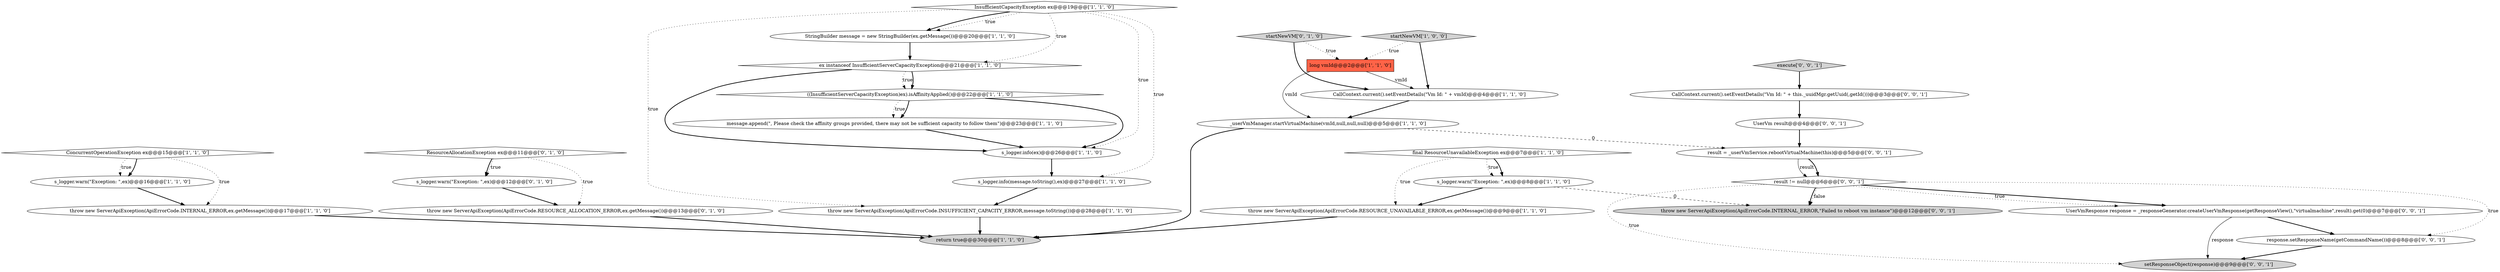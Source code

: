 digraph {
29 [style = filled, label = "UserVmResponse response = _responseGenerator.createUserVmResponse(getResponseView(),\"virtualmachine\",result).get(0)@@@7@@@['0', '0', '1']", fillcolor = white, shape = ellipse image = "AAA0AAABBB3BBB"];
31 [style = filled, label = "throw new ServerApiException(ApiErrorCode.INTERNAL_ERROR,\"Failed to reboot vm instance\")@@@12@@@['0', '0', '1']", fillcolor = lightgray, shape = ellipse image = "AAA0AAABBB3BBB"];
0 [style = filled, label = "throw new ServerApiException(ApiErrorCode.RESOURCE_UNAVAILABLE_ERROR,ex.getMessage())@@@9@@@['1', '1', '0']", fillcolor = white, shape = ellipse image = "AAA0AAABBB1BBB"];
22 [style = filled, label = "ResourceAllocationException ex@@@11@@@['0', '1', '0']", fillcolor = white, shape = diamond image = "AAA1AAABBB2BBB"];
1 [style = filled, label = "((InsufficientServerCapacityException)ex).isAffinityApplied()@@@22@@@['1', '1', '0']", fillcolor = white, shape = diamond image = "AAA0AAABBB1BBB"];
19 [style = filled, label = "startNewVM['0', '1', '0']", fillcolor = lightgray, shape = diamond image = "AAA0AAABBB2BBB"];
23 [style = filled, label = "setResponseObject(response)@@@9@@@['0', '0', '1']", fillcolor = lightgray, shape = ellipse image = "AAA0AAABBB3BBB"];
30 [style = filled, label = "response.setResponseName(getCommandName())@@@8@@@['0', '0', '1']", fillcolor = white, shape = ellipse image = "AAA0AAABBB3BBB"];
17 [style = filled, label = "startNewVM['1', '0', '0']", fillcolor = lightgray, shape = diamond image = "AAA0AAABBB1BBB"];
7 [style = filled, label = "throw new ServerApiException(ApiErrorCode.INSUFFICIENT_CAPACITY_ERROR,message.toString())@@@28@@@['1', '1', '0']", fillcolor = white, shape = ellipse image = "AAA0AAABBB1BBB"];
16 [style = filled, label = "ConcurrentOperationException ex@@@15@@@['1', '1', '0']", fillcolor = white, shape = diamond image = "AAA0AAABBB1BBB"];
9 [style = filled, label = "final ResourceUnavailableException ex@@@7@@@['1', '1', '0']", fillcolor = white, shape = diamond image = "AAA0AAABBB1BBB"];
4 [style = filled, label = "long vmId@@@2@@@['1', '1', '0']", fillcolor = tomato, shape = box image = "AAA0AAABBB1BBB"];
15 [style = filled, label = "s_logger.info(message.toString(),ex)@@@27@@@['1', '1', '0']", fillcolor = white, shape = ellipse image = "AAA0AAABBB1BBB"];
21 [style = filled, label = "s_logger.warn(\"Exception: \",ex)@@@12@@@['0', '1', '0']", fillcolor = white, shape = ellipse image = "AAA1AAABBB2BBB"];
28 [style = filled, label = "UserVm result@@@4@@@['0', '0', '1']", fillcolor = white, shape = ellipse image = "AAA0AAABBB3BBB"];
6 [style = filled, label = "ex instanceof InsufficientServerCapacityException@@@21@@@['1', '1', '0']", fillcolor = white, shape = diamond image = "AAA0AAABBB1BBB"];
10 [style = filled, label = "_userVmManager.startVirtualMachine(vmId,null,null,null)@@@5@@@['1', '1', '0']", fillcolor = white, shape = ellipse image = "AAA0AAABBB1BBB"];
18 [style = filled, label = "message.append(\", Please check the affinity groups provided, there may not be sufficient capacity to follow them\")@@@23@@@['1', '1', '0']", fillcolor = white, shape = ellipse image = "AAA0AAABBB1BBB"];
13 [style = filled, label = "throw new ServerApiException(ApiErrorCode.INTERNAL_ERROR,ex.getMessage())@@@17@@@['1', '1', '0']", fillcolor = white, shape = ellipse image = "AAA0AAABBB1BBB"];
20 [style = filled, label = "throw new ServerApiException(ApiErrorCode.RESOURCE_ALLOCATION_ERROR,ex.getMessage())@@@13@@@['0', '1', '0']", fillcolor = white, shape = ellipse image = "AAA1AAABBB2BBB"];
27 [style = filled, label = "CallContext.current().setEventDetails(\"Vm Id: \" + this._uuidMgr.getUuid(,getId()))@@@3@@@['0', '0', '1']", fillcolor = white, shape = ellipse image = "AAA0AAABBB3BBB"];
11 [style = filled, label = "return true@@@30@@@['1', '1', '0']", fillcolor = lightgray, shape = ellipse image = "AAA0AAABBB1BBB"];
3 [style = filled, label = "CallContext.current().setEventDetails(\"Vm Id: \" + vmId)@@@4@@@['1', '1', '0']", fillcolor = white, shape = ellipse image = "AAA0AAABBB1BBB"];
2 [style = filled, label = "InsufficientCapacityException ex@@@19@@@['1', '1', '0']", fillcolor = white, shape = diamond image = "AAA0AAABBB1BBB"];
26 [style = filled, label = "result = _userVmService.rebootVirtualMachine(this)@@@5@@@['0', '0', '1']", fillcolor = white, shape = ellipse image = "AAA0AAABBB3BBB"];
5 [style = filled, label = "StringBuilder message = new StringBuilder(ex.getMessage())@@@20@@@['1', '1', '0']", fillcolor = white, shape = ellipse image = "AAA0AAABBB1BBB"];
24 [style = filled, label = "execute['0', '0', '1']", fillcolor = lightgray, shape = diamond image = "AAA0AAABBB3BBB"];
25 [style = filled, label = "result != null@@@6@@@['0', '0', '1']", fillcolor = white, shape = diamond image = "AAA0AAABBB3BBB"];
8 [style = filled, label = "s_logger.warn(\"Exception: \",ex)@@@16@@@['1', '1', '0']", fillcolor = white, shape = ellipse image = "AAA0AAABBB1BBB"];
14 [style = filled, label = "s_logger.info(ex)@@@26@@@['1', '1', '0']", fillcolor = white, shape = ellipse image = "AAA0AAABBB1BBB"];
12 [style = filled, label = "s_logger.warn(\"Exception: \",ex)@@@8@@@['1', '1', '0']", fillcolor = white, shape = ellipse image = "AAA0AAABBB1BBB"];
29->30 [style = bold, label=""];
19->3 [style = bold, label=""];
1->18 [style = dotted, label="true"];
12->0 [style = bold, label=""];
25->30 [style = dotted, label="true"];
3->10 [style = bold, label=""];
4->10 [style = solid, label="vmId"];
25->29 [style = bold, label=""];
26->25 [style = solid, label="result"];
9->0 [style = dotted, label="true"];
27->28 [style = bold, label=""];
2->5 [style = bold, label=""];
25->29 [style = dotted, label="true"];
28->26 [style = bold, label=""];
2->5 [style = dotted, label="true"];
16->8 [style = bold, label=""];
22->20 [style = dotted, label="true"];
6->1 [style = dotted, label="true"];
2->6 [style = dotted, label="true"];
1->18 [style = bold, label=""];
10->11 [style = bold, label=""];
16->13 [style = dotted, label="true"];
17->3 [style = bold, label=""];
17->4 [style = dotted, label="true"];
7->11 [style = bold, label=""];
15->7 [style = bold, label=""];
1->14 [style = bold, label=""];
0->11 [style = bold, label=""];
2->14 [style = dotted, label="true"];
19->4 [style = dotted, label="true"];
26->25 [style = bold, label=""];
13->11 [style = bold, label=""];
6->14 [style = bold, label=""];
2->15 [style = dotted, label="true"];
29->23 [style = solid, label="response"];
21->20 [style = bold, label=""];
30->23 [style = bold, label=""];
4->3 [style = solid, label="vmId"];
8->13 [style = bold, label=""];
25->31 [style = bold, label=""];
10->26 [style = dashed, label="0"];
12->31 [style = dashed, label="0"];
16->8 [style = dotted, label="true"];
22->21 [style = bold, label=""];
24->27 [style = bold, label=""];
9->12 [style = dotted, label="true"];
18->14 [style = bold, label=""];
14->15 [style = bold, label=""];
22->21 [style = dotted, label="true"];
6->1 [style = bold, label=""];
25->23 [style = dotted, label="true"];
25->31 [style = dotted, label="false"];
5->6 [style = bold, label=""];
9->12 [style = bold, label=""];
2->7 [style = dotted, label="true"];
20->11 [style = bold, label=""];
}
